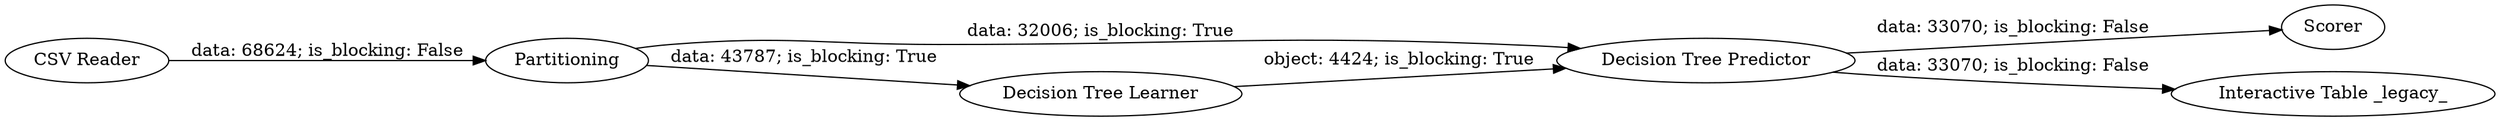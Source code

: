 digraph {
	"-7920441282126176674_2" [label=Partitioning]
	"-7920441282126176674_6" [label="Decision Tree Predictor"]
	"-7920441282126176674_10" [label="CSV Reader"]
	"-7920441282126176674_9" [label=Scorer]
	"-7920441282126176674_8" [label="Interactive Table _legacy_"]
	"-7920441282126176674_3" [label="Decision Tree Learner"]
	"-7920441282126176674_10" -> "-7920441282126176674_2" [label="data: 68624; is_blocking: False"]
	"-7920441282126176674_2" -> "-7920441282126176674_6" [label="data: 32006; is_blocking: True"]
	"-7920441282126176674_2" -> "-7920441282126176674_3" [label="data: 43787; is_blocking: True"]
	"-7920441282126176674_3" -> "-7920441282126176674_6" [label="object: 4424; is_blocking: True"]
	"-7920441282126176674_6" -> "-7920441282126176674_9" [label="data: 33070; is_blocking: False"]
	"-7920441282126176674_6" -> "-7920441282126176674_8" [label="data: 33070; is_blocking: False"]
	rankdir=LR
}

